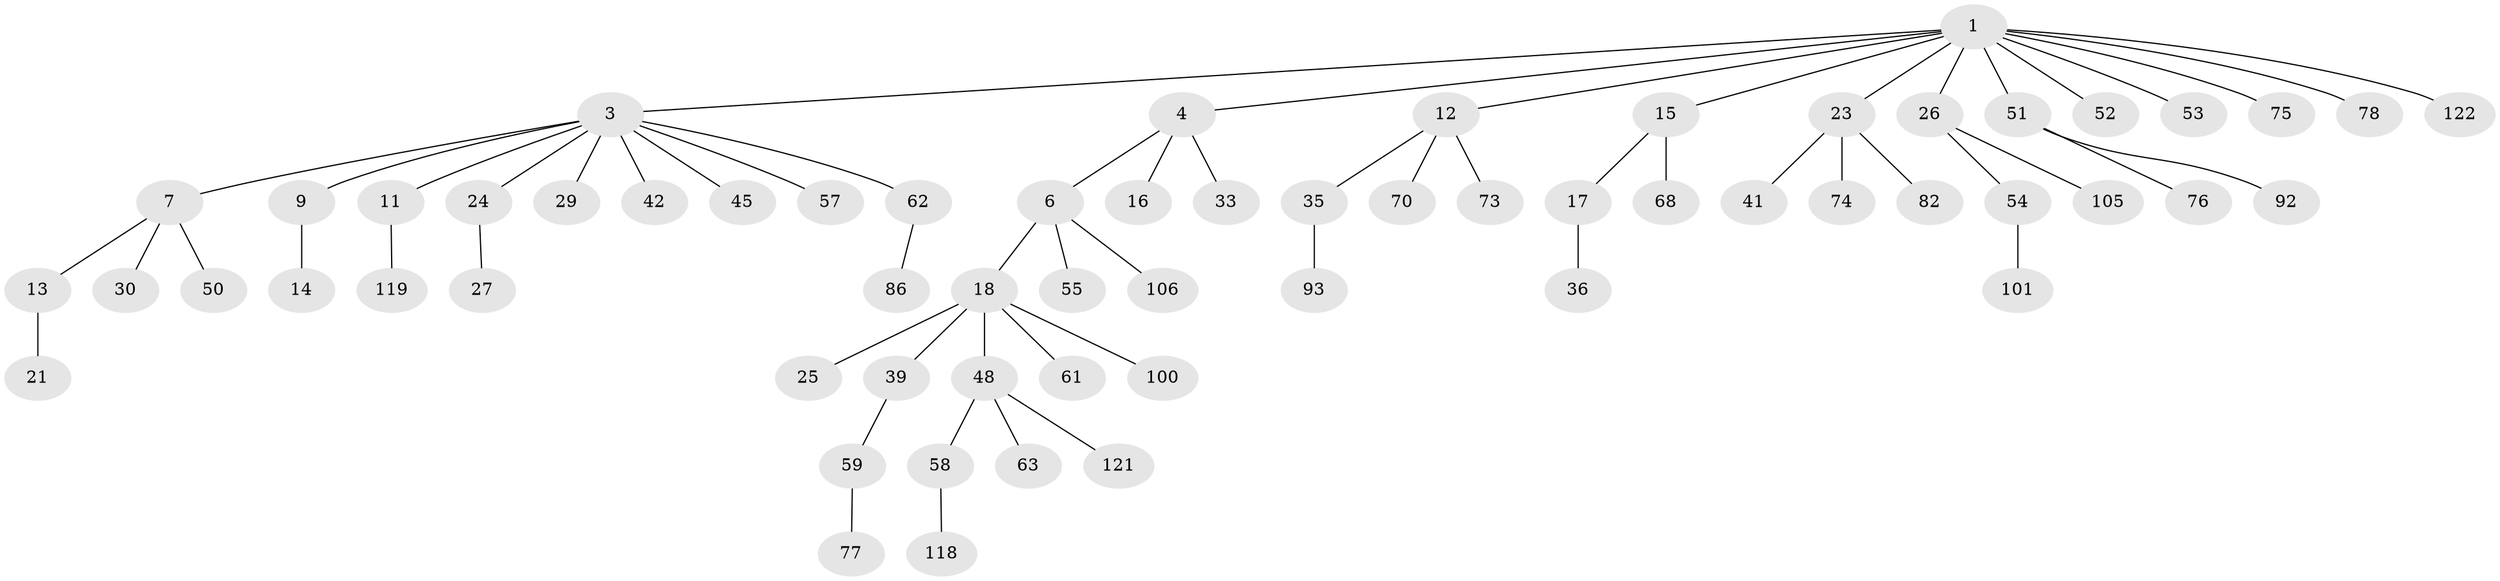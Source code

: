 // original degree distribution, {9: 0.008064516129032258, 5: 0.008064516129032258, 8: 0.008064516129032258, 4: 0.04838709677419355, 6: 0.016129032258064516, 2: 0.31451612903225806, 7: 0.008064516129032258, 1: 0.46774193548387094, 3: 0.12096774193548387}
// Generated by graph-tools (version 1.1) at 2025/15/03/09/25 04:15:21]
// undirected, 62 vertices, 61 edges
graph export_dot {
graph [start="1"]
  node [color=gray90,style=filled];
  1 [super="+2"];
  3 [super="+5"];
  4 [super="+28"];
  6 [super="+72+20+43"];
  7 [super="+8"];
  9 [super="+49+85+91+90+10"];
  11 [super="+44+79"];
  12 [super="+31+67"];
  13 [super="+115+19"];
  14;
  15 [super="+56+22"];
  16;
  17;
  18;
  21;
  23 [super="+32+38"];
  24;
  25 [super="+65"];
  26 [super="+46"];
  27;
  29 [super="+109"];
  30 [super="+47"];
  33 [super="+37"];
  35;
  36 [super="+124"];
  39 [super="+99"];
  41 [super="+108"];
  42 [super="+66"];
  45;
  48;
  50 [super="+110"];
  51;
  52 [super="+84"];
  53 [super="+64"];
  54;
  55;
  57;
  58;
  59 [super="+111"];
  61;
  62;
  63;
  68 [super="+81"];
  70;
  73 [super="+102"];
  74 [super="+98"];
  75;
  76;
  77;
  78;
  82 [super="+89"];
  86;
  92;
  93;
  100;
  101;
  105;
  106;
  118;
  119;
  121;
  122;
  1 -- 12;
  1 -- 23;
  1 -- 26;
  1 -- 51;
  1 -- 52;
  1 -- 53;
  1 -- 78;
  1 -- 122;
  1 -- 3;
  1 -- 4;
  1 -- 75;
  1 -- 15;
  3 -- 7;
  3 -- 24;
  3 -- 29;
  3 -- 42;
  3 -- 57;
  3 -- 62;
  3 -- 11;
  3 -- 9;
  3 -- 45;
  4 -- 6;
  4 -- 16;
  4 -- 33;
  6 -- 18;
  6 -- 55;
  6 -- 106;
  7 -- 50;
  7 -- 13;
  7 -- 30;
  9 -- 14;
  11 -- 119;
  12 -- 35;
  12 -- 70;
  12 -- 73;
  13 -- 21;
  15 -- 17;
  15 -- 68;
  17 -- 36;
  18 -- 25;
  18 -- 39;
  18 -- 48;
  18 -- 61;
  18 -- 100;
  23 -- 41;
  23 -- 74;
  23 -- 82;
  24 -- 27;
  26 -- 54;
  26 -- 105;
  35 -- 93;
  39 -- 59;
  48 -- 58;
  48 -- 63;
  48 -- 121;
  51 -- 76;
  51 -- 92;
  54 -- 101;
  58 -- 118;
  59 -- 77;
  62 -- 86;
}

